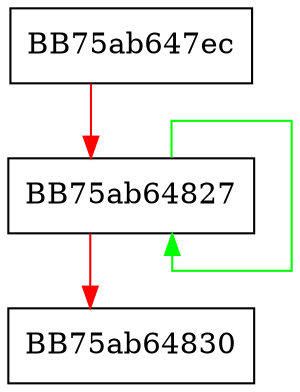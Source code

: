 digraph Remove {
  node [shape="box"];
  graph [splines=ortho];
  BB75ab647ec -> BB75ab64827 [color="red"];
  BB75ab64827 -> BB75ab64827 [color="green"];
  BB75ab64827 -> BB75ab64830 [color="red"];
}